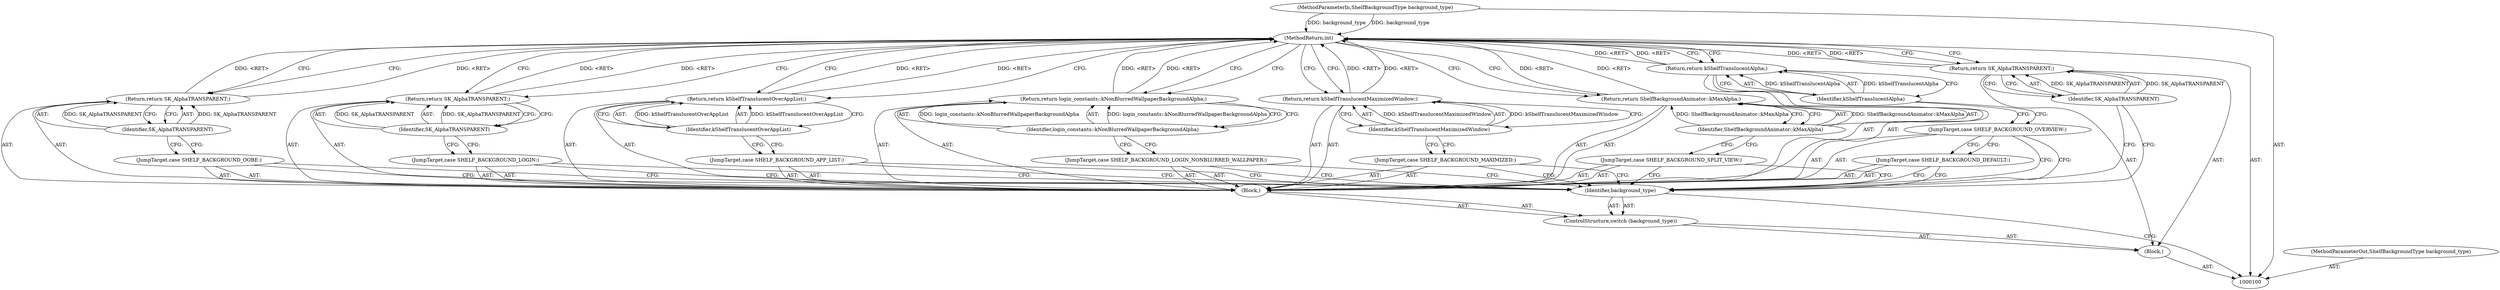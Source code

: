 digraph "1_Chrome_f2f703241635fa96fa630b83afcc9a330cc21b7e_0" {
"1000130" [label="(MethodReturn,int)"];
"1000115" [label="(Identifier,kShelfTranslucentOverAppList)"];
"1000114" [label="(Return,return kShelfTranslucentOverAppList;)"];
"1000116" [label="(JumpTarget,case SHELF_BACKGROUND_SPLIT_VIEW:)"];
"1000118" [label="(Identifier,ShelfBackgroundAnimator::kMaxAlpha)"];
"1000117" [label="(Return,return ShelfBackgroundAnimator::kMaxAlpha;)"];
"1000119" [label="(JumpTarget,case SHELF_BACKGROUND_OOBE:)"];
"1000121" [label="(Identifier,SK_AlphaTRANSPARENT)"];
"1000120" [label="(Return,return SK_AlphaTRANSPARENT;)"];
"1000122" [label="(JumpTarget,case SHELF_BACKGROUND_LOGIN:)"];
"1000124" [label="(Identifier,SK_AlphaTRANSPARENT)"];
"1000123" [label="(Return,return SK_AlphaTRANSPARENT;)"];
"1000125" [label="(JumpTarget,case SHELF_BACKGROUND_LOGIN_NONBLURRED_WALLPAPER:)"];
"1000127" [label="(Identifier,login_constants::kNonBlurredWallpaperBackgroundAlpha)"];
"1000126" [label="(Return,return login_constants::kNonBlurredWallpaperBackgroundAlpha;)"];
"1000101" [label="(MethodParameterIn,ShelfBackgroundType background_type)"];
"1000136" [label="(MethodParameterOut,ShelfBackgroundType background_type)"];
"1000102" [label="(Block,)"];
"1000128" [label="(Return,return SK_AlphaTRANSPARENT;)"];
"1000129" [label="(Identifier,SK_AlphaTRANSPARENT)"];
"1000104" [label="(Identifier,background_type)"];
"1000103" [label="(ControlStructure,switch (background_type))"];
"1000105" [label="(Block,)"];
"1000106" [label="(JumpTarget,case SHELF_BACKGROUND_DEFAULT:)"];
"1000107" [label="(JumpTarget,case SHELF_BACKGROUND_OVERVIEW:)"];
"1000109" [label="(Identifier,kShelfTranslucentAlpha)"];
"1000108" [label="(Return,return kShelfTranslucentAlpha;)"];
"1000110" [label="(JumpTarget,case SHELF_BACKGROUND_MAXIMIZED:)"];
"1000112" [label="(Identifier,kShelfTranslucentMaximizedWindow)"];
"1000111" [label="(Return,return kShelfTranslucentMaximizedWindow;)"];
"1000113" [label="(JumpTarget,case SHELF_BACKGROUND_APP_LIST:)"];
"1000130" -> "1000100"  [label="AST: "];
"1000130" -> "1000108"  [label="CFG: "];
"1000130" -> "1000111"  [label="CFG: "];
"1000130" -> "1000114"  [label="CFG: "];
"1000130" -> "1000117"  [label="CFG: "];
"1000130" -> "1000120"  [label="CFG: "];
"1000130" -> "1000123"  [label="CFG: "];
"1000130" -> "1000126"  [label="CFG: "];
"1000130" -> "1000128"  [label="CFG: "];
"1000111" -> "1000130"  [label="DDG: <RET>"];
"1000108" -> "1000130"  [label="DDG: <RET>"];
"1000117" -> "1000130"  [label="DDG: <RET>"];
"1000126" -> "1000130"  [label="DDG: <RET>"];
"1000120" -> "1000130"  [label="DDG: <RET>"];
"1000101" -> "1000130"  [label="DDG: background_type"];
"1000128" -> "1000130"  [label="DDG: <RET>"];
"1000114" -> "1000130"  [label="DDG: <RET>"];
"1000123" -> "1000130"  [label="DDG: <RET>"];
"1000115" -> "1000114"  [label="AST: "];
"1000115" -> "1000113"  [label="CFG: "];
"1000114" -> "1000115"  [label="CFG: "];
"1000115" -> "1000114"  [label="DDG: kShelfTranslucentOverAppList"];
"1000114" -> "1000105"  [label="AST: "];
"1000114" -> "1000115"  [label="CFG: "];
"1000115" -> "1000114"  [label="AST: "];
"1000130" -> "1000114"  [label="CFG: "];
"1000114" -> "1000130"  [label="DDG: <RET>"];
"1000115" -> "1000114"  [label="DDG: kShelfTranslucentOverAppList"];
"1000116" -> "1000105"  [label="AST: "];
"1000116" -> "1000104"  [label="CFG: "];
"1000118" -> "1000116"  [label="CFG: "];
"1000118" -> "1000117"  [label="AST: "];
"1000118" -> "1000116"  [label="CFG: "];
"1000117" -> "1000118"  [label="CFG: "];
"1000118" -> "1000117"  [label="DDG: ShelfBackgroundAnimator::kMaxAlpha"];
"1000117" -> "1000105"  [label="AST: "];
"1000117" -> "1000118"  [label="CFG: "];
"1000118" -> "1000117"  [label="AST: "];
"1000130" -> "1000117"  [label="CFG: "];
"1000117" -> "1000130"  [label="DDG: <RET>"];
"1000118" -> "1000117"  [label="DDG: ShelfBackgroundAnimator::kMaxAlpha"];
"1000119" -> "1000105"  [label="AST: "];
"1000119" -> "1000104"  [label="CFG: "];
"1000121" -> "1000119"  [label="CFG: "];
"1000121" -> "1000120"  [label="AST: "];
"1000121" -> "1000119"  [label="CFG: "];
"1000120" -> "1000121"  [label="CFG: "];
"1000121" -> "1000120"  [label="DDG: SK_AlphaTRANSPARENT"];
"1000120" -> "1000105"  [label="AST: "];
"1000120" -> "1000121"  [label="CFG: "];
"1000121" -> "1000120"  [label="AST: "];
"1000130" -> "1000120"  [label="CFG: "];
"1000120" -> "1000130"  [label="DDG: <RET>"];
"1000121" -> "1000120"  [label="DDG: SK_AlphaTRANSPARENT"];
"1000122" -> "1000105"  [label="AST: "];
"1000122" -> "1000104"  [label="CFG: "];
"1000124" -> "1000122"  [label="CFG: "];
"1000124" -> "1000123"  [label="AST: "];
"1000124" -> "1000122"  [label="CFG: "];
"1000123" -> "1000124"  [label="CFG: "];
"1000124" -> "1000123"  [label="DDG: SK_AlphaTRANSPARENT"];
"1000123" -> "1000105"  [label="AST: "];
"1000123" -> "1000124"  [label="CFG: "];
"1000124" -> "1000123"  [label="AST: "];
"1000130" -> "1000123"  [label="CFG: "];
"1000123" -> "1000130"  [label="DDG: <RET>"];
"1000124" -> "1000123"  [label="DDG: SK_AlphaTRANSPARENT"];
"1000125" -> "1000105"  [label="AST: "];
"1000125" -> "1000104"  [label="CFG: "];
"1000127" -> "1000125"  [label="CFG: "];
"1000127" -> "1000126"  [label="AST: "];
"1000127" -> "1000125"  [label="CFG: "];
"1000126" -> "1000127"  [label="CFG: "];
"1000127" -> "1000126"  [label="DDG: login_constants::kNonBlurredWallpaperBackgroundAlpha"];
"1000126" -> "1000105"  [label="AST: "];
"1000126" -> "1000127"  [label="CFG: "];
"1000127" -> "1000126"  [label="AST: "];
"1000130" -> "1000126"  [label="CFG: "];
"1000126" -> "1000130"  [label="DDG: <RET>"];
"1000127" -> "1000126"  [label="DDG: login_constants::kNonBlurredWallpaperBackgroundAlpha"];
"1000101" -> "1000100"  [label="AST: "];
"1000101" -> "1000130"  [label="DDG: background_type"];
"1000136" -> "1000100"  [label="AST: "];
"1000102" -> "1000100"  [label="AST: "];
"1000103" -> "1000102"  [label="AST: "];
"1000128" -> "1000102"  [label="AST: "];
"1000128" -> "1000102"  [label="AST: "];
"1000128" -> "1000129"  [label="CFG: "];
"1000129" -> "1000128"  [label="AST: "];
"1000130" -> "1000128"  [label="CFG: "];
"1000128" -> "1000130"  [label="DDG: <RET>"];
"1000129" -> "1000128"  [label="DDG: SK_AlphaTRANSPARENT"];
"1000129" -> "1000128"  [label="AST: "];
"1000129" -> "1000104"  [label="CFG: "];
"1000128" -> "1000129"  [label="CFG: "];
"1000129" -> "1000128"  [label="DDG: SK_AlphaTRANSPARENT"];
"1000104" -> "1000103"  [label="AST: "];
"1000104" -> "1000100"  [label="CFG: "];
"1000106" -> "1000104"  [label="CFG: "];
"1000107" -> "1000104"  [label="CFG: "];
"1000110" -> "1000104"  [label="CFG: "];
"1000113" -> "1000104"  [label="CFG: "];
"1000116" -> "1000104"  [label="CFG: "];
"1000119" -> "1000104"  [label="CFG: "];
"1000122" -> "1000104"  [label="CFG: "];
"1000125" -> "1000104"  [label="CFG: "];
"1000129" -> "1000104"  [label="CFG: "];
"1000103" -> "1000102"  [label="AST: "];
"1000104" -> "1000103"  [label="AST: "];
"1000105" -> "1000103"  [label="AST: "];
"1000105" -> "1000103"  [label="AST: "];
"1000106" -> "1000105"  [label="AST: "];
"1000107" -> "1000105"  [label="AST: "];
"1000108" -> "1000105"  [label="AST: "];
"1000110" -> "1000105"  [label="AST: "];
"1000111" -> "1000105"  [label="AST: "];
"1000113" -> "1000105"  [label="AST: "];
"1000114" -> "1000105"  [label="AST: "];
"1000116" -> "1000105"  [label="AST: "];
"1000117" -> "1000105"  [label="AST: "];
"1000119" -> "1000105"  [label="AST: "];
"1000120" -> "1000105"  [label="AST: "];
"1000122" -> "1000105"  [label="AST: "];
"1000123" -> "1000105"  [label="AST: "];
"1000125" -> "1000105"  [label="AST: "];
"1000126" -> "1000105"  [label="AST: "];
"1000106" -> "1000105"  [label="AST: "];
"1000106" -> "1000104"  [label="CFG: "];
"1000107" -> "1000106"  [label="CFG: "];
"1000107" -> "1000105"  [label="AST: "];
"1000107" -> "1000104"  [label="CFG: "];
"1000107" -> "1000106"  [label="CFG: "];
"1000109" -> "1000107"  [label="CFG: "];
"1000109" -> "1000108"  [label="AST: "];
"1000109" -> "1000107"  [label="CFG: "];
"1000108" -> "1000109"  [label="CFG: "];
"1000109" -> "1000108"  [label="DDG: kShelfTranslucentAlpha"];
"1000108" -> "1000105"  [label="AST: "];
"1000108" -> "1000109"  [label="CFG: "];
"1000109" -> "1000108"  [label="AST: "];
"1000130" -> "1000108"  [label="CFG: "];
"1000108" -> "1000130"  [label="DDG: <RET>"];
"1000109" -> "1000108"  [label="DDG: kShelfTranslucentAlpha"];
"1000110" -> "1000105"  [label="AST: "];
"1000110" -> "1000104"  [label="CFG: "];
"1000112" -> "1000110"  [label="CFG: "];
"1000112" -> "1000111"  [label="AST: "];
"1000112" -> "1000110"  [label="CFG: "];
"1000111" -> "1000112"  [label="CFG: "];
"1000112" -> "1000111"  [label="DDG: kShelfTranslucentMaximizedWindow"];
"1000111" -> "1000105"  [label="AST: "];
"1000111" -> "1000112"  [label="CFG: "];
"1000112" -> "1000111"  [label="AST: "];
"1000130" -> "1000111"  [label="CFG: "];
"1000111" -> "1000130"  [label="DDG: <RET>"];
"1000112" -> "1000111"  [label="DDG: kShelfTranslucentMaximizedWindow"];
"1000113" -> "1000105"  [label="AST: "];
"1000113" -> "1000104"  [label="CFG: "];
"1000115" -> "1000113"  [label="CFG: "];
}

